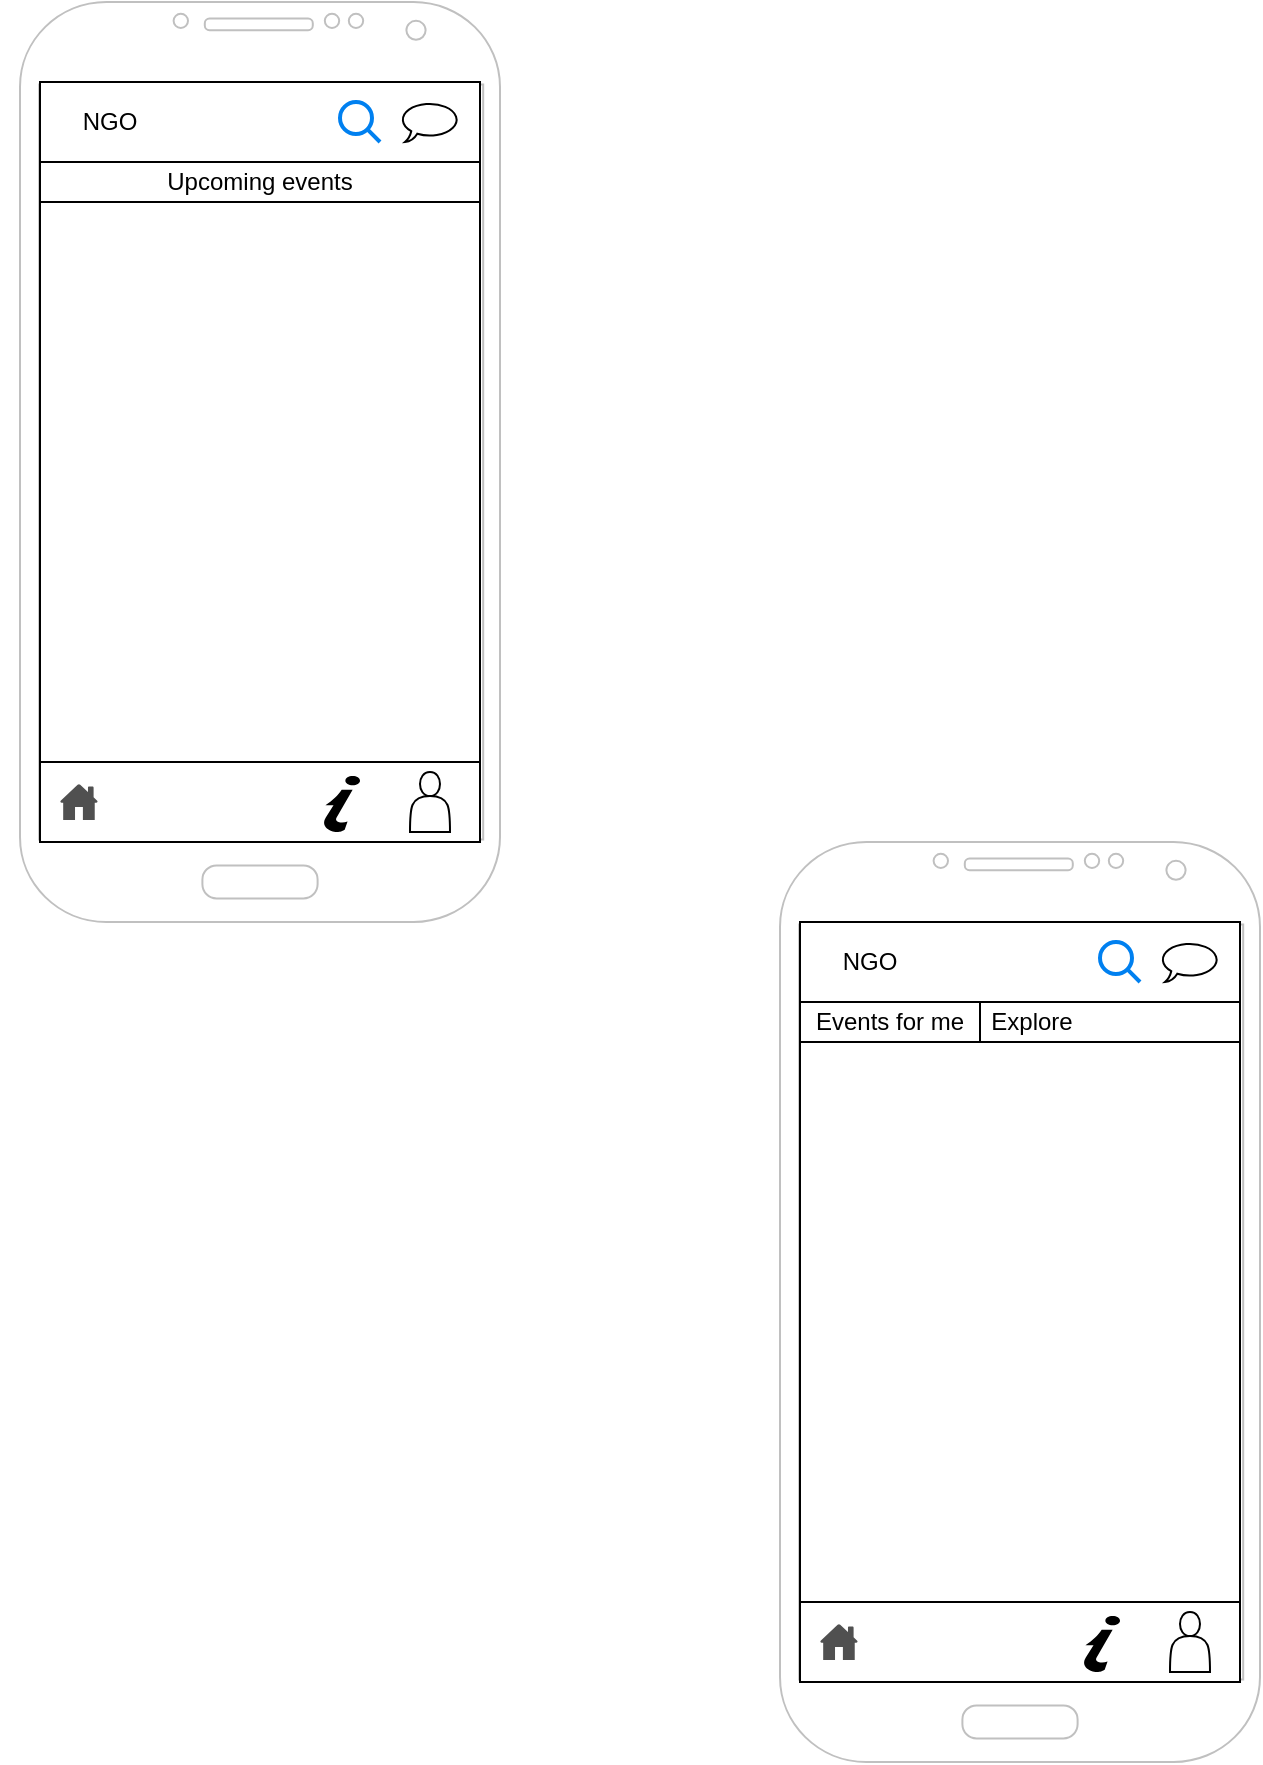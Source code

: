 <mxfile version="12.9.12" type="github">
  <diagram id="ocDNRk60MygHFlHO4RFj" name="Page-1">
    <mxGraphModel dx="801" dy="494" grid="1" gridSize="10" guides="1" tooltips="1" connect="1" arrows="1" fold="1" page="1" pageScale="1" pageWidth="1169" pageHeight="1654" math="0" shadow="0">
      <root>
        <mxCell id="0" />
        <mxCell id="1" parent="0" />
        <mxCell id="ChS81yBTxNXNN1gPd62B-1" value="" style="verticalLabelPosition=bottom;verticalAlign=top;html=1;shadow=0;dashed=0;strokeWidth=1;shape=mxgraph.android.phone2;strokeColor=#c0c0c0;" vertex="1" parent="1">
          <mxGeometry x="180" y="220" width="240" height="460" as="geometry" />
        </mxCell>
        <mxCell id="ChS81yBTxNXNN1gPd62B-2" value="" style="rounded=0;whiteSpace=wrap;html=1;" vertex="1" parent="1">
          <mxGeometry x="190" y="260" width="220" height="380" as="geometry" />
        </mxCell>
        <mxCell id="ChS81yBTxNXNN1gPd62B-3" value="" style="rounded=0;whiteSpace=wrap;html=1;" vertex="1" parent="1">
          <mxGeometry x="190" y="600" width="220" height="40" as="geometry" />
        </mxCell>
        <mxCell id="ChS81yBTxNXNN1gPd62B-4" value="" style="rounded=0;whiteSpace=wrap;html=1;" vertex="1" parent="1">
          <mxGeometry x="190" y="260" width="220" height="40" as="geometry" />
        </mxCell>
        <mxCell id="ChS81yBTxNXNN1gPd62B-5" value="" style="rounded=0;whiteSpace=wrap;html=1;" vertex="1" parent="1">
          <mxGeometry x="190" y="300" width="220" height="20" as="geometry" />
        </mxCell>
        <mxCell id="ChS81yBTxNXNN1gPd62B-6" value="NGO" style="text;html=1;strokeColor=none;fillColor=none;align=center;verticalAlign=middle;whiteSpace=wrap;rounded=0;" vertex="1" parent="1">
          <mxGeometry x="170" y="270" width="110" height="20" as="geometry" />
        </mxCell>
        <mxCell id="ChS81yBTxNXNN1gPd62B-8" value="" style="whiteSpace=wrap;html=1;shape=mxgraph.basic.oval_callout" vertex="1" parent="1">
          <mxGeometry x="370" y="270" width="30" height="20" as="geometry" />
        </mxCell>
        <mxCell id="ChS81yBTxNXNN1gPd62B-9" value="" style="html=1;verticalLabelPosition=bottom;align=center;labelBackgroundColor=#ffffff;verticalAlign=top;strokeWidth=2;strokeColor=#0080F0;shadow=0;dashed=0;shape=mxgraph.ios7.icons.looking_glass;" vertex="1" parent="1">
          <mxGeometry x="340" y="270" width="20" height="20" as="geometry" />
        </mxCell>
        <mxCell id="ChS81yBTxNXNN1gPd62B-10" value="" style="shape=actor;whiteSpace=wrap;html=1;" vertex="1" parent="1">
          <mxGeometry x="375" y="605" width="20" height="30" as="geometry" />
        </mxCell>
        <mxCell id="ChS81yBTxNXNN1gPd62B-11" value="" style="shape=image;html=1;verticalAlign=top;verticalLabelPosition=bottom;labelBackgroundColor=#ffffff;imageAspect=0;aspect=fixed;image=https://cdn4.iconfinder.com/data/icons/ionicons/512/icon-plus-128.png" vertex="1" parent="1">
          <mxGeometry x="286" y="605" width="28" height="28" as="geometry" />
        </mxCell>
        <mxCell id="ChS81yBTxNXNN1gPd62B-12" value="" style="pointerEvents=1;shadow=0;dashed=0;html=1;strokeColor=none;fillColor=#505050;labelPosition=center;verticalLabelPosition=bottom;verticalAlign=top;outlineConnect=0;align=center;shape=mxgraph.office.concepts.home;" vertex="1" parent="1">
          <mxGeometry x="200" y="611" width="19" height="18" as="geometry" />
        </mxCell>
        <mxCell id="ChS81yBTxNXNN1gPd62B-13" value="" style="shape=mxgraph.signs.travel.information_2;html=1;fillColor=#000000;strokeColor=none;verticalLabelPosition=bottom;verticalAlign=top;align=center;" vertex="1" parent="1">
          <mxGeometry x="330" y="607" width="20" height="28" as="geometry" />
        </mxCell>
        <mxCell id="ChS81yBTxNXNN1gPd62B-15" value="Upcoming events" style="text;html=1;strokeColor=none;fillColor=none;align=center;verticalAlign=middle;whiteSpace=wrap;rounded=0;" vertex="1" parent="1">
          <mxGeometry x="250" y="300" width="100" height="20" as="geometry" />
        </mxCell>
        <mxCell id="ChS81yBTxNXNN1gPd62B-20" value="" style="shape=image;html=1;verticalAlign=top;verticalLabelPosition=bottom;labelBackgroundColor=#ffffff;imageAspect=0;aspect=fixed;image=https://cdn2.iconfinder.com/data/icons/picol-vector/32/text_align_right-128.png" vertex="1" parent="1">
          <mxGeometry x="240" y="606" width="28" height="28" as="geometry" />
        </mxCell>
        <mxCell id="ChS81yBTxNXNN1gPd62B-39" value="" style="verticalLabelPosition=bottom;verticalAlign=top;html=1;shadow=0;dashed=0;strokeWidth=1;shape=mxgraph.android.phone2;strokeColor=#c0c0c0;" vertex="1" parent="1">
          <mxGeometry x="560" y="640" width="240" height="460" as="geometry" />
        </mxCell>
        <mxCell id="ChS81yBTxNXNN1gPd62B-40" value="" style="rounded=0;whiteSpace=wrap;html=1;" vertex="1" parent="1">
          <mxGeometry x="570" y="680" width="220" height="380" as="geometry" />
        </mxCell>
        <mxCell id="ChS81yBTxNXNN1gPd62B-41" value="" style="rounded=0;whiteSpace=wrap;html=1;" vertex="1" parent="1">
          <mxGeometry x="570" y="1020" width="220" height="40" as="geometry" />
        </mxCell>
        <mxCell id="ChS81yBTxNXNN1gPd62B-42" value="" style="rounded=0;whiteSpace=wrap;html=1;" vertex="1" parent="1">
          <mxGeometry x="570" y="680" width="220" height="40" as="geometry" />
        </mxCell>
        <mxCell id="ChS81yBTxNXNN1gPd62B-43" value="" style="rounded=0;whiteSpace=wrap;html=1;" vertex="1" parent="1">
          <mxGeometry x="570" y="720" width="220" height="20" as="geometry" />
        </mxCell>
        <mxCell id="ChS81yBTxNXNN1gPd62B-44" value="NGO" style="text;html=1;strokeColor=none;fillColor=none;align=center;verticalAlign=middle;whiteSpace=wrap;rounded=0;" vertex="1" parent="1">
          <mxGeometry x="550" y="690" width="110" height="20" as="geometry" />
        </mxCell>
        <mxCell id="ChS81yBTxNXNN1gPd62B-45" value="" style="whiteSpace=wrap;html=1;shape=mxgraph.basic.oval_callout" vertex="1" parent="1">
          <mxGeometry x="750" y="690" width="30" height="20" as="geometry" />
        </mxCell>
        <mxCell id="ChS81yBTxNXNN1gPd62B-46" value="" style="html=1;verticalLabelPosition=bottom;align=center;labelBackgroundColor=#ffffff;verticalAlign=top;strokeWidth=2;strokeColor=#0080F0;shadow=0;dashed=0;shape=mxgraph.ios7.icons.looking_glass;" vertex="1" parent="1">
          <mxGeometry x="720" y="690" width="20" height="20" as="geometry" />
        </mxCell>
        <mxCell id="ChS81yBTxNXNN1gPd62B-47" value="" style="shape=actor;whiteSpace=wrap;html=1;" vertex="1" parent="1">
          <mxGeometry x="755" y="1025" width="20" height="30" as="geometry" />
        </mxCell>
        <mxCell id="ChS81yBTxNXNN1gPd62B-48" value="" style="shape=image;html=1;verticalAlign=top;verticalLabelPosition=bottom;labelBackgroundColor=#ffffff;imageAspect=0;aspect=fixed;image=https://cdn4.iconfinder.com/data/icons/ionicons/512/icon-plus-128.png" vertex="1" parent="1">
          <mxGeometry x="666" y="1025" width="28" height="28" as="geometry" />
        </mxCell>
        <mxCell id="ChS81yBTxNXNN1gPd62B-49" value="" style="pointerEvents=1;shadow=0;dashed=0;html=1;strokeColor=none;fillColor=#505050;labelPosition=center;verticalLabelPosition=bottom;verticalAlign=top;outlineConnect=0;align=center;shape=mxgraph.office.concepts.home;" vertex="1" parent="1">
          <mxGeometry x="580" y="1031" width="19" height="18" as="geometry" />
        </mxCell>
        <mxCell id="ChS81yBTxNXNN1gPd62B-50" value="" style="shape=mxgraph.signs.travel.information_2;html=1;fillColor=#000000;strokeColor=none;verticalLabelPosition=bottom;verticalAlign=top;align=center;" vertex="1" parent="1">
          <mxGeometry x="710" y="1027" width="20" height="28" as="geometry" />
        </mxCell>
        <mxCell id="ChS81yBTxNXNN1gPd62B-51" value="Events for me" style="text;html=1;strokeColor=none;fillColor=none;align=center;verticalAlign=middle;whiteSpace=wrap;rounded=0;" vertex="1" parent="1">
          <mxGeometry x="570" y="720" width="90" height="20" as="geometry" />
        </mxCell>
        <mxCell id="ChS81yBTxNXNN1gPd62B-52" value="" style="endArrow=none;html=1;entryX=1;entryY=0;entryDx=0;entryDy=0;exitX=1;exitY=1;exitDx=0;exitDy=0;" edge="1" parent="1" source="ChS81yBTxNXNN1gPd62B-51" target="ChS81yBTxNXNN1gPd62B-51">
          <mxGeometry width="50" height="50" relative="1" as="geometry">
            <mxPoint x="540" y="910" as="sourcePoint" />
            <mxPoint x="590" y="860" as="targetPoint" />
          </mxGeometry>
        </mxCell>
        <mxCell id="ChS81yBTxNXNN1gPd62B-53" value="Explore" style="text;html=1;strokeColor=none;fillColor=none;align=center;verticalAlign=middle;whiteSpace=wrap;rounded=0;" vertex="1" parent="1">
          <mxGeometry x="666" y="720" width="40" height="20" as="geometry" />
        </mxCell>
        <mxCell id="ChS81yBTxNXNN1gPd62B-54" value="" style="shape=image;html=1;verticalAlign=top;verticalLabelPosition=bottom;labelBackgroundColor=#ffffff;imageAspect=0;aspect=fixed;image=https://cdn2.iconfinder.com/data/icons/picol-vector/32/text_align_right-128.png" vertex="1" parent="1">
          <mxGeometry x="620" y="1027" width="28" height="28" as="geometry" />
        </mxCell>
      </root>
    </mxGraphModel>
  </diagram>
</mxfile>
